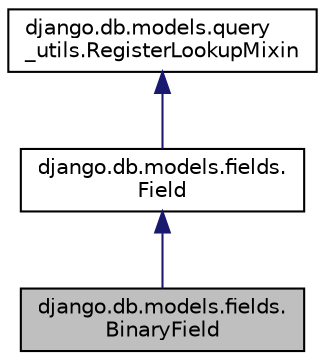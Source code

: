 digraph "django.db.models.fields.BinaryField"
{
 // LATEX_PDF_SIZE
  edge [fontname="Helvetica",fontsize="10",labelfontname="Helvetica",labelfontsize="10"];
  node [fontname="Helvetica",fontsize="10",shape=record];
  Node1 [label="django.db.models.fields.\lBinaryField",height=0.2,width=0.4,color="black", fillcolor="grey75", style="filled", fontcolor="black",tooltip=" "];
  Node2 -> Node1 [dir="back",color="midnightblue",fontsize="10",style="solid",fontname="Helvetica"];
  Node2 [label="django.db.models.fields.\lField",height=0.2,width=0.4,color="black", fillcolor="white", style="filled",URL="$db/d75/classdjango_1_1db_1_1models_1_1fields_1_1_field.html",tooltip=" "];
  Node3 -> Node2 [dir="back",color="midnightblue",fontsize="10",style="solid",fontname="Helvetica"];
  Node3 [label="django.db.models.query\l_utils.RegisterLookupMixin",height=0.2,width=0.4,color="black", fillcolor="white", style="filled",URL="$d0/d8f/classdjango_1_1db_1_1models_1_1query__utils_1_1_register_lookup_mixin.html",tooltip=" "];
}
